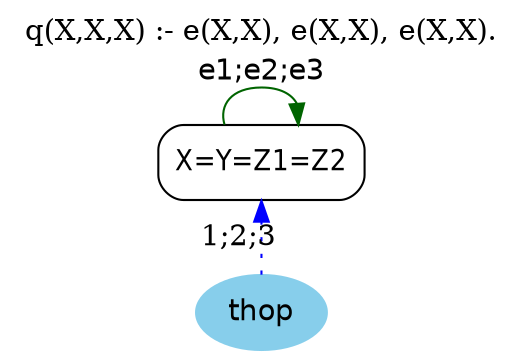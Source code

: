 digraph G {
	graph [bb="0,0,221,164",
		label="q(X,X,X) :- e(X,X), e(X,X), e(X,X).",
		labelloc=t,
		lheight=0.21,
		lp="110.5,152.5",
		lwidth=2.85,
		rankdir=LR
	];
	node [label="\N"];
	X	 [fontname="Helvetica-Narrow",
		height=0.5,
		label="X=Y=Z1=Z2",
		pos="110.5,90",
		shape=box,
		style=rounded,
		width=1.2778];
	X -> X	 [color=darkgreen,
		fontname=helvetica,
		label="e1;e2;e3",
		lp="110.5,133.5",
		pos="e,127.14,108.15 93.856,108.15 91.296,117.54 96.844,126 110.5,126 118.82,126 124.13,122.86 126.43,118.28"];
	thop	 [color=skyblue,
		fillcolor=skyblue,
		fontname=helvetica,
		height=0.5,
		pos="110.5,18",
		shape=oval,
		style="filled,rounded",
		width=0.79437];
	thop -> X	 [color=blue,
		constraint=false,
		label="1;2;3",
		lp="100,54",
		pos="e,110.5,71.587 110.5,36.169 110.5,43.869 110.5,53.026 110.5,61.583",
		style=dotted];
}
